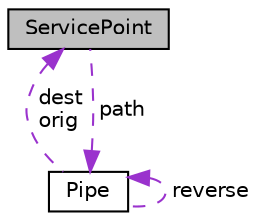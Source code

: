 digraph "ServicePoint"
{
 // LATEX_PDF_SIZE
  edge [fontname="Helvetica",fontsize="10",labelfontname="Helvetica",labelfontsize="10"];
  node [fontname="Helvetica",fontsize="10",shape=record];
  Node1 [label="ServicePoint",height=0.2,width=0.4,color="black", fillcolor="grey75", style="filled", fontcolor="black",tooltip="Service Point class definition."];
  Node2 -> Node1 [dir="back",color="darkorchid3",fontsize="10",style="dashed",label=" path" ,fontname="Helvetica"];
  Node2 [label="Pipe",height=0.2,width=0.4,color="black", fillcolor="white", style="filled",URL="$classPipe.html",tooltip="Pipe Class definition."];
  Node1 -> Node2 [dir="back",color="darkorchid3",fontsize="10",style="dashed",label=" dest\norig" ,fontname="Helvetica"];
  Node2 -> Node2 [dir="back",color="darkorchid3",fontsize="10",style="dashed",label=" reverse" ,fontname="Helvetica"];
}
